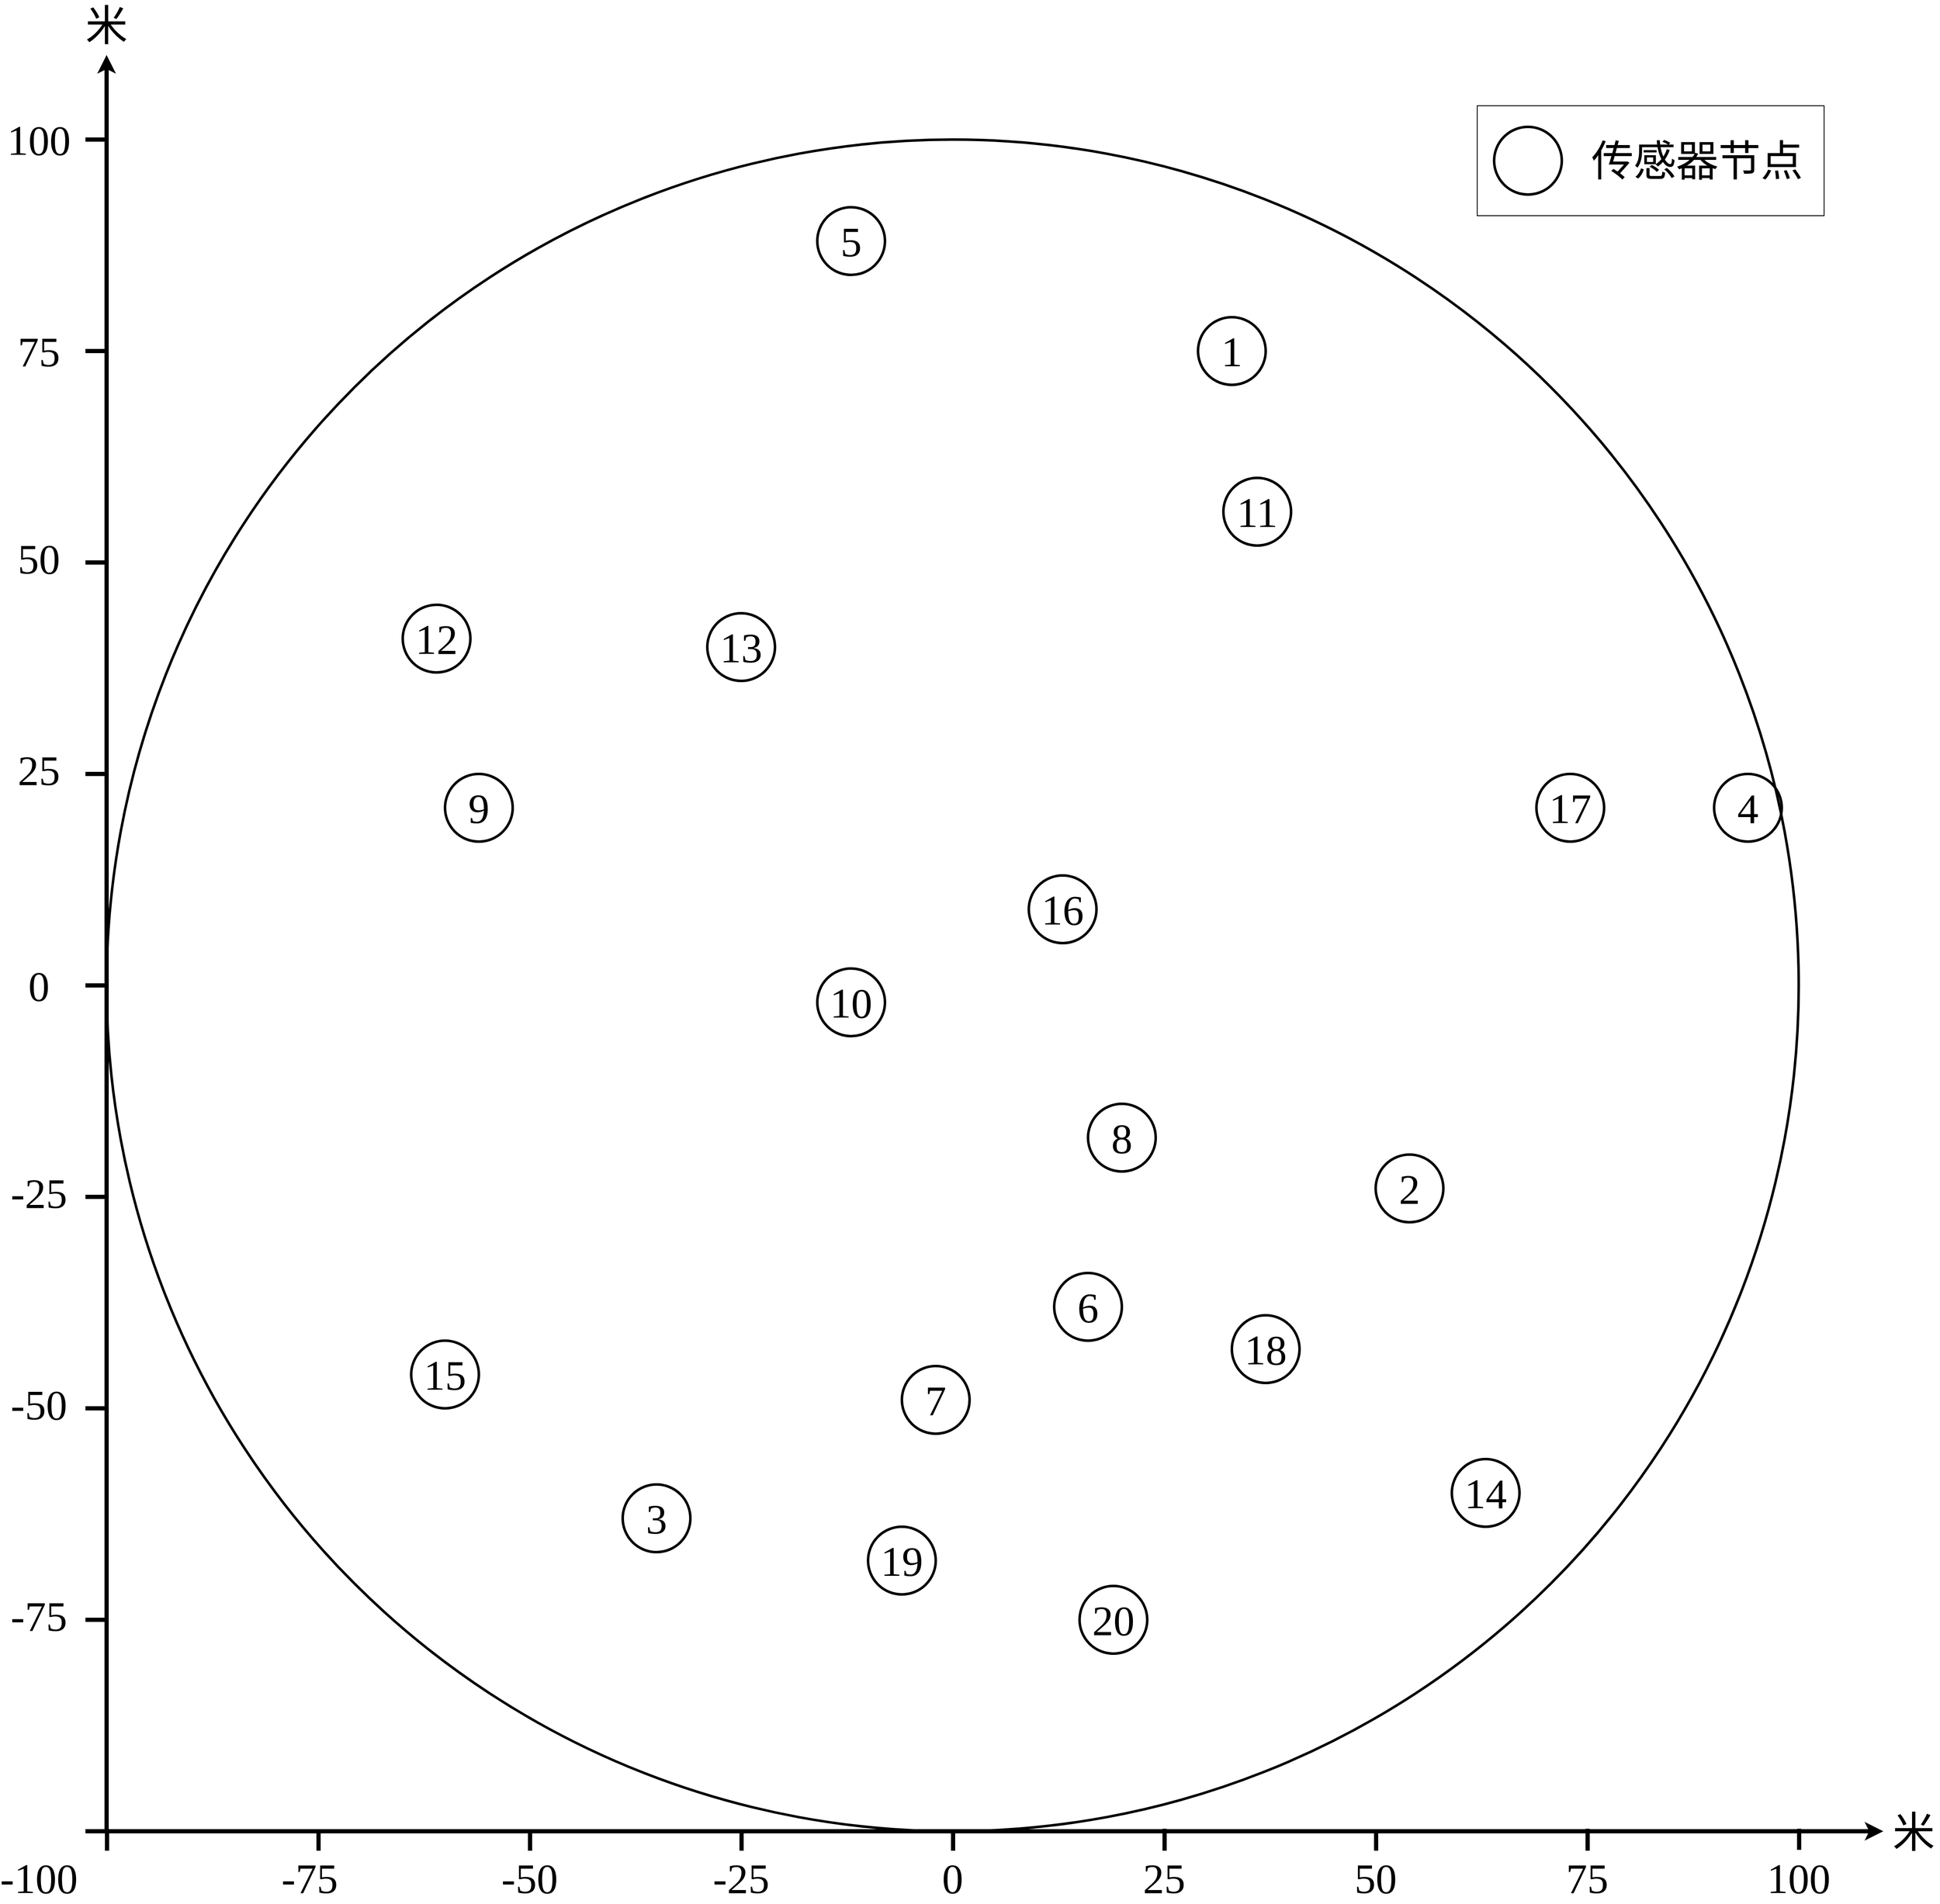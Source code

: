 <mxfile>
    <diagram id="cexXcNLW11FJVUOb5X8r" name="Page-1">
        <mxGraphModel dx="4971" dy="3106" grid="1" gridSize="10" guides="1" tooltips="1" connect="1" arrows="1" fold="1" page="1" pageScale="1" pageWidth="827" pageHeight="1169" math="0" shadow="0">
            <root>
                <mxCell id="0"/>
                <mxCell id="1" parent="0"/>
                <mxCell id="41" value="" style="ellipse;whiteSpace=wrap;html=1;aspect=fixed;fontFamily=Times New Roman;fontSize=50;strokeWidth=3;fillColor=none;" vertex="1" parent="1">
                    <mxGeometry x="-1000" y="-1000" width="2000" height="2000" as="geometry"/>
                </mxCell>
                <mxCell id="42" value="&lt;font face=&quot;Times New Roman&quot; style=&quot;font-size: 50px&quot;&gt;1&lt;/font&gt;" style="ellipse;whiteSpace=wrap;html=1;aspect=fixed;flipV=0;direction=north;rotation=0;strokeWidth=3;fillColor=none;" vertex="1" parent="1">
                    <mxGeometry x="290" y="-790" width="80" height="80" as="geometry"/>
                </mxCell>
                <mxCell id="43" value="&lt;font face=&quot;Times New Roman&quot; style=&quot;font-size: 50px&quot;&gt;2&lt;/font&gt;" style="ellipse;whiteSpace=wrap;html=1;aspect=fixed;flipV=0;direction=north;rotation=0;strokeWidth=3;fillColor=none;" vertex="1" parent="1">
                    <mxGeometry x="500" y="200" width="80" height="80" as="geometry"/>
                </mxCell>
                <mxCell id="44" value="&lt;font face=&quot;Times New Roman&quot; style=&quot;font-size: 50px&quot;&gt;3&lt;/font&gt;" style="ellipse;whiteSpace=wrap;html=1;aspect=fixed;flipV=0;direction=north;rotation=0;strokeWidth=3;fillColor=none;" vertex="1" parent="1">
                    <mxGeometry x="-390" y="590" width="80" height="80" as="geometry"/>
                </mxCell>
                <mxCell id="45" value="4" style="ellipse;whiteSpace=wrap;html=1;aspect=fixed;flipV=0;direction=north;rotation=0;fontFamily=Times New Roman;fontSize=50;strokeWidth=3;fillColor=none;" vertex="1" parent="1">
                    <mxGeometry x="900" y="-250" width="80" height="80" as="geometry"/>
                </mxCell>
                <mxCell id="46" value="&lt;font face=&quot;Times New Roman&quot; style=&quot;font-size: 50px&quot;&gt;5&lt;/font&gt;" style="ellipse;whiteSpace=wrap;html=1;aspect=fixed;flipV=0;direction=north;rotation=0;strokeWidth=3;fillColor=none;" vertex="1" parent="1">
                    <mxGeometry x="-160" y="-920" width="80" height="80" as="geometry"/>
                </mxCell>
                <mxCell id="47" value="&lt;font face=&quot;Times New Roman&quot; style=&quot;font-size: 50px&quot;&gt;6&lt;/font&gt;" style="ellipse;whiteSpace=wrap;html=1;aspect=fixed;flipV=0;direction=north;rotation=0;strokeWidth=3;fillColor=none;" vertex="1" parent="1">
                    <mxGeometry x="120" y="340" width="80" height="80" as="geometry"/>
                </mxCell>
                <mxCell id="48" value="&lt;font face=&quot;Times New Roman&quot; style=&quot;font-size: 50px&quot;&gt;7&lt;/font&gt;" style="ellipse;whiteSpace=wrap;html=1;aspect=fixed;flipV=0;direction=north;rotation=0;strokeWidth=3;fillColor=none;" vertex="1" parent="1">
                    <mxGeometry x="-60" y="450" width="80" height="80" as="geometry"/>
                </mxCell>
                <mxCell id="49" value="&lt;font face=&quot;Times New Roman&quot; style=&quot;font-size: 50px&quot;&gt;8&lt;/font&gt;" style="ellipse;whiteSpace=wrap;html=1;aspect=fixed;flipV=0;direction=north;rotation=0;strokeWidth=3;fillColor=none;" vertex="1" parent="1">
                    <mxGeometry x="160" y="140" width="80" height="80" as="geometry"/>
                </mxCell>
                <mxCell id="50" value="&lt;font face=&quot;Times New Roman&quot; style=&quot;font-size: 50px&quot;&gt;9&lt;/font&gt;" style="ellipse;whiteSpace=wrap;html=1;aspect=fixed;flipV=0;direction=north;rotation=0;strokeWidth=3;fillColor=none;" vertex="1" parent="1">
                    <mxGeometry x="-600" y="-250" width="80" height="80" as="geometry"/>
                </mxCell>
                <mxCell id="51" value="&lt;font face=&quot;Times New Roman&quot; style=&quot;font-size: 50px&quot;&gt;10&lt;/font&gt;" style="ellipse;whiteSpace=wrap;html=1;aspect=fixed;flipV=0;direction=north;rotation=0;strokeWidth=3;fillColor=none;" vertex="1" parent="1">
                    <mxGeometry x="-160" y="-20" width="80" height="80" as="geometry"/>
                </mxCell>
                <mxCell id="52" value="&lt;font style=&quot;font-size: 50px&quot; face=&quot;Times New Roman&quot;&gt;11&lt;/font&gt;" style="ellipse;whiteSpace=wrap;html=1;aspect=fixed;flipV=0;direction=north;rotation=0;strokeWidth=3;fillColor=none;" vertex="1" parent="1">
                    <mxGeometry x="320" y="-600" width="80" height="80" as="geometry"/>
                </mxCell>
                <mxCell id="53" value="&lt;font face=&quot;Times New Roman&quot; style=&quot;font-size: 50px&quot;&gt;12&lt;/font&gt;" style="ellipse;whiteSpace=wrap;html=1;aspect=fixed;flipV=0;direction=north;rotation=0;strokeWidth=3;fillColor=none;" vertex="1" parent="1">
                    <mxGeometry x="-650" y="-450" width="80" height="80" as="geometry"/>
                </mxCell>
                <mxCell id="54" value="&lt;font face=&quot;Times New Roman&quot; style=&quot;font-size: 50px&quot;&gt;13&lt;/font&gt;" style="ellipse;whiteSpace=wrap;html=1;aspect=fixed;flipV=0;direction=north;rotation=0;strokeWidth=3;fillColor=none;" vertex="1" parent="1">
                    <mxGeometry x="-290" y="-440" width="80" height="80" as="geometry"/>
                </mxCell>
                <mxCell id="55" value="&lt;font face=&quot;Times New Roman&quot; style=&quot;font-size: 50px&quot;&gt;14&lt;/font&gt;" style="ellipse;whiteSpace=wrap;html=1;aspect=fixed;flipV=0;direction=north;rotation=0;strokeWidth=3;fillColor=none;" vertex="1" parent="1">
                    <mxGeometry x="590" y="560" width="80" height="80" as="geometry"/>
                </mxCell>
                <mxCell id="56" value="&lt;font face=&quot;Times New Roman&quot; style=&quot;font-size: 50px&quot;&gt;15&lt;/font&gt;" style="ellipse;whiteSpace=wrap;html=1;aspect=fixed;flipV=0;direction=north;rotation=0;strokeWidth=3;fillColor=none;" vertex="1" parent="1">
                    <mxGeometry x="-640" y="420" width="80" height="80" as="geometry"/>
                </mxCell>
                <mxCell id="57" value="&lt;font face=&quot;Times New Roman&quot; style=&quot;font-size: 50px&quot;&gt;16&lt;/font&gt;" style="ellipse;whiteSpace=wrap;html=1;aspect=fixed;flipV=0;direction=north;rotation=0;strokeWidth=3;fillColor=none;" vertex="1" parent="1">
                    <mxGeometry x="90" y="-130" width="80" height="80" as="geometry"/>
                </mxCell>
                <mxCell id="58" value="&lt;font face=&quot;Times New Roman&quot; style=&quot;font-size: 50px&quot;&gt;17&lt;/font&gt;" style="ellipse;whiteSpace=wrap;html=1;aspect=fixed;flipV=0;direction=north;rotation=0;strokeWidth=3;fillColor=none;" vertex="1" parent="1">
                    <mxGeometry x="690" y="-250" width="80" height="80" as="geometry"/>
                </mxCell>
                <mxCell id="59" value="&lt;font face=&quot;Times New Roman&quot; style=&quot;font-size: 50px&quot;&gt;18&lt;/font&gt;" style="ellipse;whiteSpace=wrap;html=1;aspect=fixed;flipV=0;direction=north;rotation=0;strokeWidth=3;fillColor=none;" vertex="1" parent="1">
                    <mxGeometry x="330" y="390" width="80" height="80" as="geometry"/>
                </mxCell>
                <mxCell id="60" value="&lt;font face=&quot;Times New Roman&quot;&gt;&lt;span style=&quot;font-size: 50px&quot;&gt;19&lt;br&gt;&lt;/span&gt;&lt;/font&gt;" style="ellipse;whiteSpace=wrap;html=1;aspect=fixed;flipV=0;direction=north;rotation=0;strokeWidth=3;fillColor=none;" vertex="1" parent="1">
                    <mxGeometry x="-100" y="640" width="80" height="80" as="geometry"/>
                </mxCell>
                <mxCell id="61" value="&lt;font face=&quot;Times New Roman&quot; style=&quot;font-size: 50px&quot;&gt;20&lt;/font&gt;" style="ellipse;whiteSpace=wrap;html=1;aspect=fixed;flipV=0;direction=north;rotation=0;strokeWidth=3;fillColor=none;" vertex="1" parent="1">
                    <mxGeometry x="150" y="710" width="80" height="80" as="geometry"/>
                </mxCell>
                <mxCell id="62" value="" style="rounded=0;whiteSpace=wrap;html=1;fontFamily=Times New Roman;fontSize=50;fillColor=none;" vertex="1" parent="1">
                    <mxGeometry x="620" y="-1040" width="410" height="130" as="geometry"/>
                </mxCell>
                <mxCell id="63" value="" style="ellipse;whiteSpace=wrap;html=1;aspect=fixed;flipV=0;direction=north;rotation=0;strokeWidth=3;fillColor=none;" vertex="1" parent="1">
                    <mxGeometry x="640" y="-1015" width="80" height="80" as="geometry"/>
                </mxCell>
                <mxCell id="64" value="&lt;font face=&quot;宋体&quot;&gt;传感器节点&lt;/font&gt;" style="text;html=1;strokeColor=none;fillColor=none;align=center;verticalAlign=middle;whiteSpace=wrap;rounded=0;fontFamily=Times New Roman;fontSize=50;" vertex="1" parent="1">
                    <mxGeometry x="730" y="-990" width="300" height="30" as="geometry"/>
                </mxCell>
                <mxCell id="132" value="" style="group" vertex="1" connectable="0" parent="1">
                    <mxGeometry x="-1110" y="-1150" width="2276" height="2220" as="geometry"/>
                </mxCell>
                <mxCell id="130" value="" style="group" vertex="1" connectable="0" parent="132">
                    <mxGeometry y="2136" width="2276" height="84" as="geometry"/>
                </mxCell>
                <mxCell id="66" value="" style="endArrow=classic;html=1;fontFamily=宋体;fontSize=50;strokeWidth=5;" edge="1" parent="130">
                    <mxGeometry width="50" height="50" relative="1" as="geometry">
                        <mxPoint x="110" y="14" as="sourcePoint"/>
                        <mxPoint x="2210" y="14" as="targetPoint"/>
                    </mxGeometry>
                </mxCell>
                <mxCell id="67" value="&lt;font face=&quot;Times New Roman&quot;&gt;-100&lt;/font&gt;" style="text;html=1;strokeColor=none;fillColor=none;align=center;verticalAlign=middle;whiteSpace=wrap;rounded=0;fontFamily=宋体;fontSize=50;" vertex="1" parent="130">
                    <mxGeometry y="54" width="60" height="30" as="geometry"/>
                </mxCell>
                <mxCell id="87" value="" style="group;rotation=90;" vertex="1" connectable="0" parent="130">
                    <mxGeometry x="1097.5" y="-976" width="25" height="2000" as="geometry"/>
                </mxCell>
                <mxCell id="88" value="" style="endArrow=none;html=1;fontFamily=Times New Roman;fontSize=50;strokeWidth=5;" edge="1" parent="87">
                    <mxGeometry width="50" height="50" relative="1" as="geometry">
                        <mxPoint x="-987" y="988" as="sourcePoint"/>
                        <mxPoint x="-987" y="1013" as="targetPoint"/>
                    </mxGeometry>
                </mxCell>
                <mxCell id="89" value="" style="endArrow=none;html=1;fontFamily=Times New Roman;fontSize=50;strokeWidth=5;" edge="1" parent="87">
                    <mxGeometry width="50" height="50" relative="1" as="geometry">
                        <mxPoint x="13" y="988" as="sourcePoint"/>
                        <mxPoint x="13" y="1013" as="targetPoint"/>
                    </mxGeometry>
                </mxCell>
                <mxCell id="90" value="" style="endArrow=none;html=1;fontFamily=Times New Roman;fontSize=50;strokeWidth=5;" edge="1" parent="87">
                    <mxGeometry width="50" height="50" relative="1" as="geometry">
                        <mxPoint x="-487" y="988" as="sourcePoint"/>
                        <mxPoint x="-487" y="1013" as="targetPoint"/>
                    </mxGeometry>
                </mxCell>
                <mxCell id="91" value="" style="endArrow=none;html=1;fontFamily=Times New Roman;fontSize=50;strokeWidth=5;" edge="1" parent="87">
                    <mxGeometry width="50" height="50" relative="1" as="geometry">
                        <mxPoint x="513" y="988" as="sourcePoint"/>
                        <mxPoint x="513" y="1013" as="targetPoint"/>
                    </mxGeometry>
                </mxCell>
                <mxCell id="92" value="" style="group;rotation=90;" vertex="1" connectable="0" parent="87">
                    <mxGeometry x="-250" y="500" width="25" height="1000" as="geometry"/>
                </mxCell>
                <mxCell id="93" value="" style="endArrow=none;html=1;fontFamily=Times New Roman;fontSize=50;strokeWidth=5;" edge="1" parent="92">
                    <mxGeometry width="50" height="50" relative="1" as="geometry">
                        <mxPoint x="-487" y="488" as="sourcePoint"/>
                        <mxPoint x="-487" y="513" as="targetPoint"/>
                    </mxGeometry>
                </mxCell>
                <mxCell id="94" value="" style="endArrow=none;html=1;fontFamily=Times New Roman;fontSize=50;strokeWidth=5;" edge="1" parent="92">
                    <mxGeometry width="50" height="50" relative="1" as="geometry">
                        <mxPoint x="513" y="487" as="sourcePoint"/>
                        <mxPoint x="513" y="513" as="targetPoint"/>
                    </mxGeometry>
                </mxCell>
                <mxCell id="95" value="" style="group;rotation=90;" vertex="1" connectable="0" parent="87">
                    <mxGeometry x="250" y="500" width="25" height="1000" as="geometry"/>
                </mxCell>
                <mxCell id="96" value="" style="endArrow=none;html=1;fontFamily=Times New Roman;fontSize=50;strokeWidth=5;" edge="1" parent="95">
                    <mxGeometry width="50" height="50" relative="1" as="geometry">
                        <mxPoint x="-487" y="488" as="sourcePoint"/>
                        <mxPoint x="-487" y="513" as="targetPoint"/>
                    </mxGeometry>
                </mxCell>
                <mxCell id="97" value="" style="endArrow=none;html=1;fontFamily=Times New Roman;fontSize=50;strokeWidth=5;" edge="1" parent="95">
                    <mxGeometry width="50" height="50" relative="1" as="geometry">
                        <mxPoint x="513" y="487" as="sourcePoint"/>
                        <mxPoint x="513" y="513" as="targetPoint"/>
                    </mxGeometry>
                </mxCell>
                <mxCell id="98" value="" style="endArrow=none;html=1;fontFamily=Times New Roman;fontSize=50;strokeWidth=5;" edge="1" parent="87">
                    <mxGeometry width="50" height="50" relative="1" as="geometry">
                        <mxPoint x="1013" y="987" as="sourcePoint"/>
                        <mxPoint x="1013" y="1012" as="targetPoint"/>
                    </mxGeometry>
                </mxCell>
                <mxCell id="99" value="&lt;font face=&quot;Times New Roman&quot;&gt;100&lt;/font&gt;" style="text;html=1;strokeColor=none;fillColor=none;align=center;verticalAlign=middle;whiteSpace=wrap;rounded=0;fontFamily=宋体;fontSize=50;" vertex="1" parent="130">
                    <mxGeometry x="2080" y="54" width="60" height="30" as="geometry"/>
                </mxCell>
                <mxCell id="102" value="&lt;font face=&quot;Times New Roman&quot;&gt;0&lt;/font&gt;" style="text;html=1;strokeColor=none;fillColor=none;align=center;verticalAlign=middle;whiteSpace=wrap;rounded=0;fontFamily=宋体;fontSize=50;" vertex="1" parent="130">
                    <mxGeometry x="1080" y="54" width="60" height="30" as="geometry"/>
                </mxCell>
                <mxCell id="118" value="&lt;font face=&quot;Times New Roman&quot;&gt;75&lt;/font&gt;" style="text;html=1;strokeColor=none;fillColor=none;align=center;verticalAlign=middle;whiteSpace=wrap;rounded=0;fontFamily=宋体;fontSize=50;" vertex="1" parent="130">
                    <mxGeometry x="1830" y="54" width="60" height="30" as="geometry"/>
                </mxCell>
                <mxCell id="119" value="&lt;font face=&quot;Times New Roman&quot;&gt;50&lt;/font&gt;" style="text;html=1;strokeColor=none;fillColor=none;align=center;verticalAlign=middle;whiteSpace=wrap;rounded=0;fontFamily=宋体;fontSize=50;" vertex="1" parent="130">
                    <mxGeometry x="1580" y="54" width="60" height="30" as="geometry"/>
                </mxCell>
                <mxCell id="120" value="&lt;font face=&quot;Times New Roman&quot;&gt;25&lt;/font&gt;" style="text;html=1;strokeColor=none;fillColor=none;align=center;verticalAlign=middle;whiteSpace=wrap;rounded=0;fontFamily=宋体;fontSize=50;" vertex="1" parent="130">
                    <mxGeometry x="1330" y="54" width="60" height="30" as="geometry"/>
                </mxCell>
                <mxCell id="121" value="&lt;font face=&quot;Times New Roman&quot;&gt;-25&lt;/font&gt;" style="text;html=1;strokeColor=none;fillColor=none;align=center;verticalAlign=middle;whiteSpace=wrap;rounded=0;fontFamily=宋体;fontSize=50;" vertex="1" parent="130">
                    <mxGeometry x="830" y="54" width="60" height="30" as="geometry"/>
                </mxCell>
                <mxCell id="122" value="&lt;font face=&quot;Times New Roman&quot;&gt;-50&lt;/font&gt;" style="text;html=1;strokeColor=none;fillColor=none;align=center;verticalAlign=middle;whiteSpace=wrap;rounded=0;fontFamily=宋体;fontSize=50;" vertex="1" parent="130">
                    <mxGeometry x="580" y="54" width="60" height="30" as="geometry"/>
                </mxCell>
                <mxCell id="123" value="&lt;font face=&quot;Times New Roman&quot;&gt;-75&lt;/font&gt;" style="text;html=1;strokeColor=none;fillColor=none;align=center;verticalAlign=middle;whiteSpace=wrap;rounded=0;fontFamily=宋体;fontSize=50;" vertex="1" parent="130">
                    <mxGeometry x="320" y="54" width="60" height="30" as="geometry"/>
                </mxCell>
                <mxCell id="126" value="米" style="text;html=1;strokeColor=none;fillColor=none;align=center;verticalAlign=middle;whiteSpace=wrap;rounded=0;fontFamily=宋体;fontSize=50;" vertex="1" parent="130">
                    <mxGeometry x="2216" width="60" height="30" as="geometry"/>
                </mxCell>
                <mxCell id="131" value="" style="group" vertex="1" connectable="0" parent="132">
                    <mxGeometry width="140" height="2150" as="geometry"/>
                </mxCell>
                <mxCell id="65" value="" style="endArrow=classic;html=1;fontFamily=宋体;fontSize=50;strokeWidth=5;" edge="1" parent="131">
                    <mxGeometry width="50" height="50" relative="1" as="geometry">
                        <mxPoint x="110" y="2150" as="sourcePoint"/>
                        <mxPoint x="110" y="50" as="targetPoint"/>
                    </mxGeometry>
                </mxCell>
                <mxCell id="86" value="" style="group" vertex="1" connectable="0" parent="131">
                    <mxGeometry x="85" y="150" width="25" height="2000" as="geometry"/>
                </mxCell>
                <mxCell id="71" value="" style="endArrow=none;html=1;fontFamily=Times New Roman;fontSize=50;strokeWidth=5;" edge="1" parent="86">
                    <mxGeometry width="50" height="50" relative="1" as="geometry">
                        <mxPoint y="2000" as="sourcePoint"/>
                        <mxPoint x="25" y="2000" as="targetPoint"/>
                    </mxGeometry>
                </mxCell>
                <mxCell id="73" value="" style="endArrow=none;html=1;fontFamily=Times New Roman;fontSize=50;strokeWidth=5;" edge="1" parent="86">
                    <mxGeometry width="50" height="50" relative="1" as="geometry">
                        <mxPoint y="1000" as="sourcePoint"/>
                        <mxPoint x="25" y="1000" as="targetPoint"/>
                    </mxGeometry>
                </mxCell>
                <mxCell id="76" value="" style="endArrow=none;html=1;fontFamily=Times New Roman;fontSize=50;strokeWidth=5;" edge="1" parent="86">
                    <mxGeometry width="50" height="50" relative="1" as="geometry">
                        <mxPoint y="1500" as="sourcePoint"/>
                        <mxPoint x="25" y="1500" as="targetPoint"/>
                    </mxGeometry>
                </mxCell>
                <mxCell id="77" value="" style="endArrow=none;html=1;fontFamily=Times New Roman;fontSize=50;strokeWidth=5;" edge="1" parent="86">
                    <mxGeometry width="50" height="50" relative="1" as="geometry">
                        <mxPoint y="500" as="sourcePoint"/>
                        <mxPoint x="25" y="500" as="targetPoint"/>
                    </mxGeometry>
                </mxCell>
                <mxCell id="79" value="" style="group" vertex="1" connectable="0" parent="86">
                    <mxGeometry y="750" width="25" height="1000" as="geometry"/>
                </mxCell>
                <mxCell id="80" value="" style="endArrow=none;html=1;fontFamily=Times New Roman;fontSize=50;strokeWidth=5;" edge="1" parent="79">
                    <mxGeometry width="50" height="50" relative="1" as="geometry">
                        <mxPoint y="1000" as="sourcePoint"/>
                        <mxPoint x="25" y="1000" as="targetPoint"/>
                    </mxGeometry>
                </mxCell>
                <mxCell id="81" value="" style="endArrow=none;html=1;fontFamily=Times New Roman;fontSize=50;strokeWidth=5;" edge="1" parent="79">
                    <mxGeometry width="50" height="50" relative="1" as="geometry">
                        <mxPoint as="sourcePoint"/>
                        <mxPoint x="25" as="targetPoint"/>
                    </mxGeometry>
                </mxCell>
                <mxCell id="82" value="" style="group" vertex="1" connectable="0" parent="86">
                    <mxGeometry y="250" width="25" height="1000" as="geometry"/>
                </mxCell>
                <mxCell id="83" value="" style="endArrow=none;html=1;fontFamily=Times New Roman;fontSize=50;strokeWidth=5;" edge="1" parent="82">
                    <mxGeometry width="50" height="50" relative="1" as="geometry">
                        <mxPoint y="1000" as="sourcePoint"/>
                        <mxPoint x="25" y="1000" as="targetPoint"/>
                    </mxGeometry>
                </mxCell>
                <mxCell id="84" value="" style="endArrow=none;html=1;fontFamily=Times New Roman;fontSize=50;strokeWidth=5;" edge="1" parent="82">
                    <mxGeometry width="50" height="50" relative="1" as="geometry">
                        <mxPoint as="sourcePoint"/>
                        <mxPoint x="25" as="targetPoint"/>
                    </mxGeometry>
                </mxCell>
                <mxCell id="85" value="" style="endArrow=none;html=1;fontFamily=Times New Roman;fontSize=50;strokeWidth=5;" edge="1" parent="86">
                    <mxGeometry width="50" height="50" relative="1" as="geometry">
                        <mxPoint as="sourcePoint"/>
                        <mxPoint x="25" as="targetPoint"/>
                    </mxGeometry>
                </mxCell>
                <mxCell id="100" value="&lt;font face=&quot;Times New Roman&quot;&gt;100&lt;/font&gt;" style="text;html=1;strokeColor=none;fillColor=none;align=center;verticalAlign=middle;whiteSpace=wrap;rounded=0;fontFamily=宋体;fontSize=50;" vertex="1" parent="131">
                    <mxGeometry y="135" width="60" height="30" as="geometry"/>
                </mxCell>
                <mxCell id="101" value="&lt;font face=&quot;Times New Roman&quot;&gt;0&lt;/font&gt;" style="text;html=1;strokeColor=none;fillColor=none;align=center;verticalAlign=middle;whiteSpace=wrap;rounded=0;fontFamily=宋体;fontSize=50;" vertex="1" parent="131">
                    <mxGeometry y="1135" width="60" height="30" as="geometry"/>
                </mxCell>
                <mxCell id="103" value="&lt;font face=&quot;Times New Roman&quot;&gt;75&lt;/font&gt;" style="text;html=1;strokeColor=none;fillColor=none;align=center;verticalAlign=middle;whiteSpace=wrap;rounded=0;fontFamily=宋体;fontSize=50;" vertex="1" parent="131">
                    <mxGeometry y="385" width="60" height="30" as="geometry"/>
                </mxCell>
                <mxCell id="104" value="&lt;font face=&quot;Times New Roman&quot;&gt;50&lt;/font&gt;" style="text;html=1;strokeColor=none;fillColor=none;align=center;verticalAlign=middle;whiteSpace=wrap;rounded=0;fontFamily=宋体;fontSize=50;" vertex="1" parent="131">
                    <mxGeometry y="630" width="60" height="30" as="geometry"/>
                </mxCell>
                <mxCell id="105" value="&lt;font face=&quot;Times New Roman&quot;&gt;25&lt;/font&gt;" style="text;html=1;strokeColor=none;fillColor=none;align=center;verticalAlign=middle;whiteSpace=wrap;rounded=0;fontFamily=宋体;fontSize=50;" vertex="1" parent="131">
                    <mxGeometry y="880" width="60" height="30" as="geometry"/>
                </mxCell>
                <mxCell id="106" value="&lt;font face=&quot;Times New Roman&quot;&gt;-25&lt;/font&gt;" style="text;html=1;strokeColor=none;fillColor=none;align=center;verticalAlign=middle;whiteSpace=wrap;rounded=0;fontFamily=宋体;fontSize=50;" vertex="1" parent="131">
                    <mxGeometry y="1380" width="60" height="30" as="geometry"/>
                </mxCell>
                <mxCell id="107" value="&lt;font face=&quot;Times New Roman&quot;&gt;-50&lt;/font&gt;" style="text;html=1;strokeColor=none;fillColor=none;align=center;verticalAlign=middle;whiteSpace=wrap;rounded=0;fontFamily=宋体;fontSize=50;" vertex="1" parent="131">
                    <mxGeometry y="1630" width="60" height="30" as="geometry"/>
                </mxCell>
                <mxCell id="108" value="&lt;font face=&quot;Times New Roman&quot;&gt;-75&lt;/font&gt;" style="text;html=1;strokeColor=none;fillColor=none;align=center;verticalAlign=middle;whiteSpace=wrap;rounded=0;fontFamily=宋体;fontSize=50;" vertex="1" parent="131">
                    <mxGeometry y="1880" width="60" height="30" as="geometry"/>
                </mxCell>
                <mxCell id="127" value="米" style="text;html=1;strokeColor=none;fillColor=none;align=center;verticalAlign=middle;whiteSpace=wrap;rounded=0;fontFamily=宋体;fontSize=50;" vertex="1" parent="131">
                    <mxGeometry x="80" width="60" height="30" as="geometry"/>
                </mxCell>
            </root>
        </mxGraphModel>
    </diagram>
</mxfile>